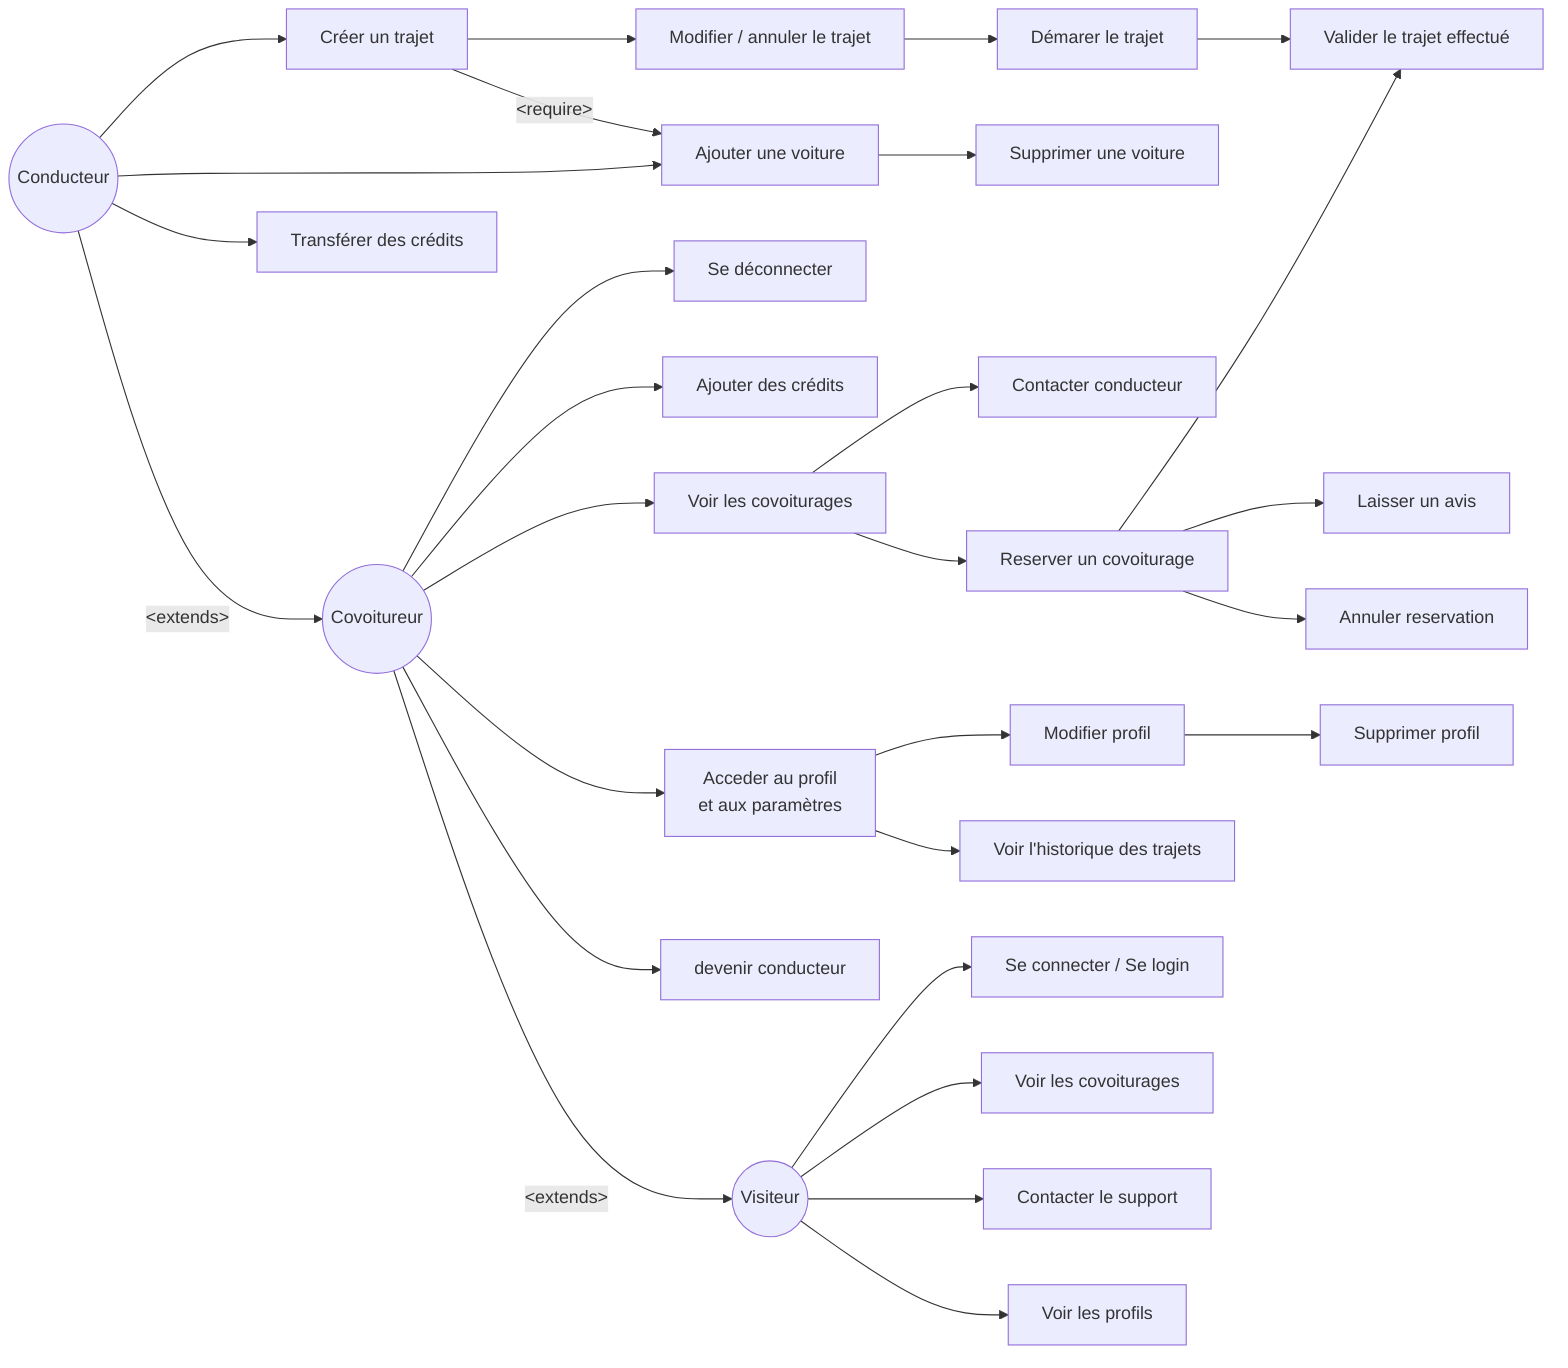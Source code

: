 flowchart LR
visitor((Visiteur))
user((Covoitureur))
driver((Conducteur))

visitor  --> /login[Se connecter / Se login]
visitor --> p/travels[Voir les covoiturages]
visitor --> /contact[Contacter le support]
visitor --> /profils[Voir les profils]

user --> /logout[Se déconnecter]
user --> /profil/credits/add[Ajouter des crédits]
user --> /travels[Voir les covoiturages]
/travels --> /travels/contact[Contacter conducteur]
/travels --> /travels/join[Reserver un covoiturage]
/travels/join -->/travels/validate
/travels/join --> /travels/review[Laisser un avis]
/travels/join --> /travels/leave[Annuler reservation]
user --> /profil[Acceder au profil<br> et aux paramètres]
/profil --> /profil/edit[Modifier profil]
/profil --> /profil/history[Voir l'historique des trajets]
/profil/edit --> /profil/delete[Supprimer profil]
user --> /profil/driver[devenir conducteur]

driver --> /travels/create[Créer un trajet]
/travels/create --> /travels/edit[Modifier / annuler le trajet]
/travels/edit --> /travels/start[Démarer le trajet]
/travels/start --> /travels/validate[Valider le trajet effectué]
driver --> /profil/car/add[Ajouter une voiture]
/profil/car/add --> /profil/car/delete[Supprimer une voiture]
/travels/create -->|&lt;require&gt;| /profil/car/add
driver --> /profil/credits/transfert[Transférer des crédits]

user -->|&lt;extends&gt;| visitor
driver -->|&lt;extends&gt;| user